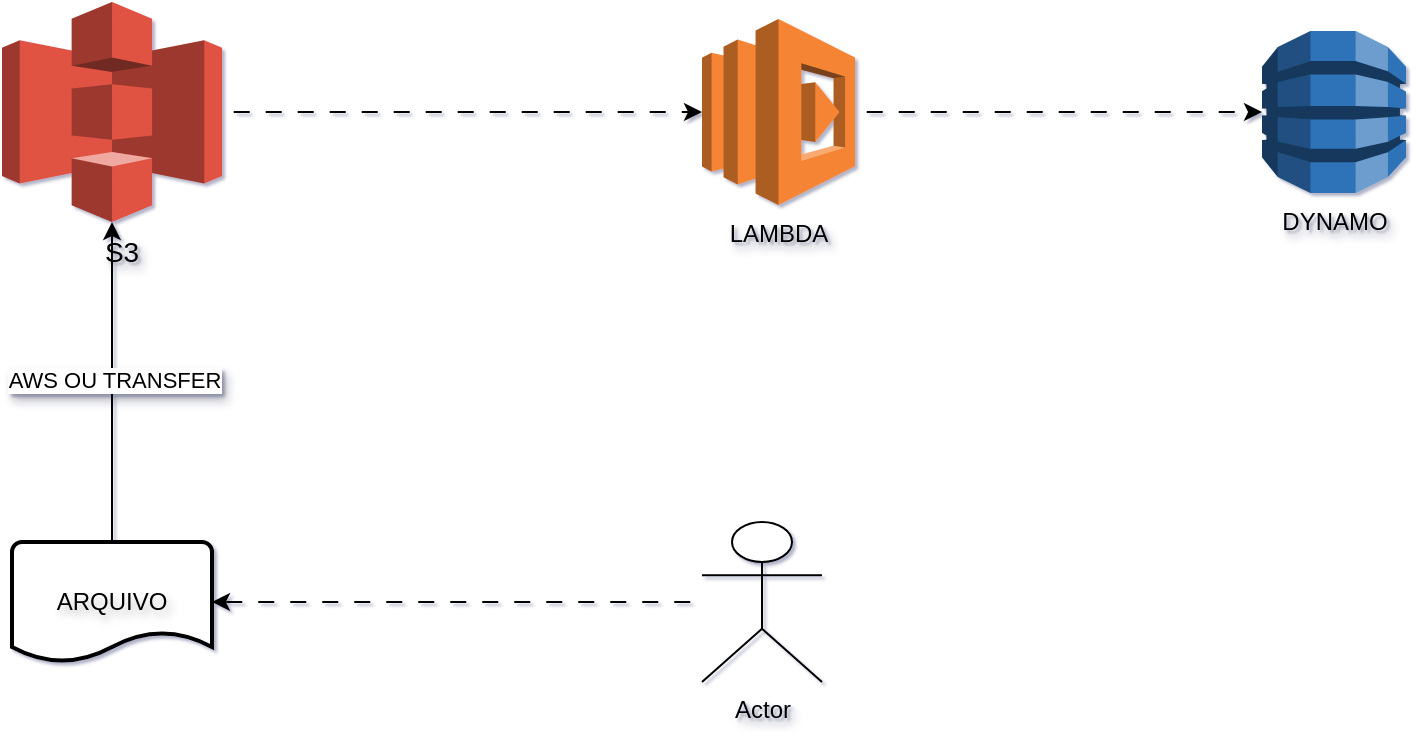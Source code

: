 <mxfile version="28.2.8">
  <diagram name="Page-1" id="aaaa8250-4180-3840-79b5-4cada1eebb92">
    <mxGraphModel dx="1617" dy="805" grid="1" gridSize="10" guides="1" tooltips="1" connect="1" arrows="1" fold="1" page="1" pageScale="1" pageWidth="850" pageHeight="1100" background="#ffffff" math="0" shadow="1" adaptiveColors="auto">
      <root>
        <mxCell id="0" />
        <mxCell id="1" parent="0" />
        <mxCell id="tyKzm7KRj9yqGzWwmETo-35" style="edgeStyle=orthogonalEdgeStyle;rounded=1;orthogonalLoop=1;jettySize=auto;html=1;snapToPoint=0;textShadow=1;convertToSvg=0;flowAnimation=1;" edge="1" parent="1" source="tyKzm7KRj9yqGzWwmETo-26" target="tyKzm7KRj9yqGzWwmETo-27">
          <mxGeometry relative="1" as="geometry" />
        </mxCell>
        <mxCell id="tyKzm7KRj9yqGzWwmETo-26" value="" style="outlineConnect=0;dashed=0;verticalLabelPosition=bottom;verticalAlign=top;align=center;html=1;shape=mxgraph.aws3.s3;fillColor=#E05243;gradientColor=none;rounded=1;snapToPoint=0;" vertex="1" parent="1">
          <mxGeometry x="90" y="180" width="110" height="110" as="geometry" />
        </mxCell>
        <mxCell id="tyKzm7KRj9yqGzWwmETo-27" value="LAMBDA" style="outlineConnect=0;dashed=0;verticalLabelPosition=bottom;verticalAlign=top;align=center;html=1;shape=mxgraph.aws3.lambda;fillColor=#F58534;gradientColor=none;rounded=1;snapToPoint=0;textShadow=1;convertToSvg=0;" vertex="1" parent="1">
          <mxGeometry x="440" y="188.5" width="76.5" height="93" as="geometry" />
        </mxCell>
        <mxCell id="tyKzm7KRj9yqGzWwmETo-30" value="&lt;font style=&quot;font-size: 14px;&quot;&gt;S3&lt;/font&gt;" style="text;html=1;whiteSpace=wrap;strokeColor=none;fillColor=none;align=center;verticalAlign=middle;rounded=1;snapToPoint=0;textShadow=1;convertToSvg=0;" vertex="1" parent="1">
          <mxGeometry x="120" y="290" width="60" height="30" as="geometry" />
        </mxCell>
        <mxCell id="tyKzm7KRj9yqGzWwmETo-34" style="edgeStyle=orthogonalEdgeStyle;rounded=1;orthogonalLoop=1;jettySize=auto;html=1;snapToPoint=0;textShadow=1;convertToSvg=0;" edge="1" parent="1" source="tyKzm7KRj9yqGzWwmETo-31" target="tyKzm7KRj9yqGzWwmETo-26">
          <mxGeometry relative="1" as="geometry" />
        </mxCell>
        <mxCell id="tyKzm7KRj9yqGzWwmETo-36" value="AWS OU TRANSFER" style="edgeLabel;html=1;align=center;verticalAlign=middle;resizable=0;points=[];rounded=1;snapToPoint=0;textShadow=1;convertToSvg=0;" vertex="1" connectable="0" parent="tyKzm7KRj9yqGzWwmETo-34">
          <mxGeometry x="0.026" y="-1" relative="1" as="geometry">
            <mxPoint y="1" as="offset" />
          </mxGeometry>
        </mxCell>
        <mxCell id="tyKzm7KRj9yqGzWwmETo-31" value="ARQUIVO" style="strokeWidth=2;html=1;shape=mxgraph.flowchart.document2;whiteSpace=wrap;size=0.25;rounded=1;snapToPoint=0;textShadow=1;convertToSvg=0;" vertex="1" parent="1">
          <mxGeometry x="95" y="450" width="100" height="60" as="geometry" />
        </mxCell>
        <mxCell id="tyKzm7KRj9yqGzWwmETo-33" style="edgeStyle=orthogonalEdgeStyle;rounded=1;orthogonalLoop=1;jettySize=auto;html=1;flowAnimation=1;shadow=0;snapToPoint=0;textShadow=1;convertToSvg=0;" edge="1" parent="1" source="tyKzm7KRj9yqGzWwmETo-32" target="tyKzm7KRj9yqGzWwmETo-31">
          <mxGeometry relative="1" as="geometry" />
        </mxCell>
        <mxCell id="tyKzm7KRj9yqGzWwmETo-32" value="Actor" style="shape=umlActor;verticalLabelPosition=bottom;verticalAlign=top;html=1;outlineConnect=0;rounded=1;snapToPoint=0;textShadow=1;convertToSvg=0;" vertex="1" parent="1">
          <mxGeometry x="440" y="440" width="60" height="80" as="geometry" />
        </mxCell>
        <mxCell id="tyKzm7KRj9yqGzWwmETo-37" value="DYNAMO" style="outlineConnect=0;dashed=0;verticalLabelPosition=bottom;verticalAlign=top;align=center;html=1;shape=mxgraph.aws3.dynamo_db;fillColor=#2E73B8;gradientColor=none;rounded=1;snapToPoint=0;textShadow=1;convertToSvg=0;" vertex="1" parent="1">
          <mxGeometry x="720" y="194.5" width="72" height="81" as="geometry" />
        </mxCell>
        <mxCell id="tyKzm7KRj9yqGzWwmETo-38" style="edgeStyle=orthogonalEdgeStyle;rounded=1;orthogonalLoop=1;jettySize=auto;html=1;entryX=0;entryY=0.5;entryDx=0;entryDy=0;entryPerimeter=0;snapToPoint=0;textShadow=1;convertToSvg=0;flowAnimation=1;" edge="1" parent="1" source="tyKzm7KRj9yqGzWwmETo-27" target="tyKzm7KRj9yqGzWwmETo-37">
          <mxGeometry relative="1" as="geometry" />
        </mxCell>
      </root>
    </mxGraphModel>
  </diagram>
</mxfile>
